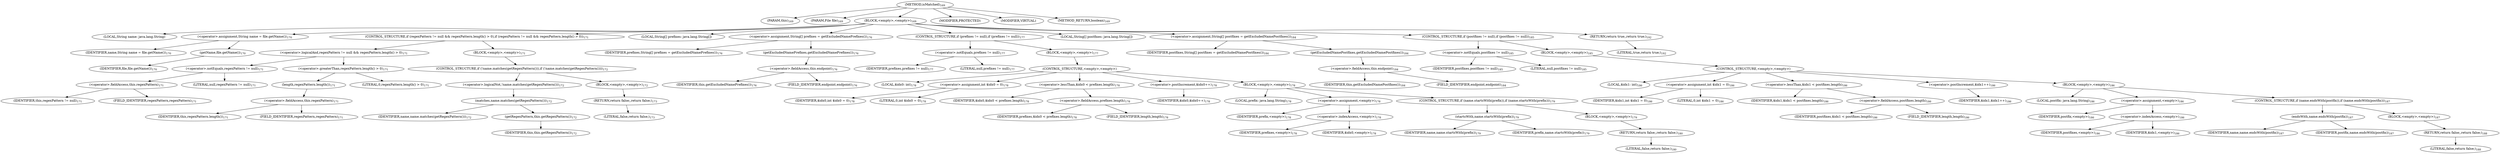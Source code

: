 digraph "isMatched" {  
"396" [label = <(METHOD,isMatched)<SUB>169</SUB>> ]
"22" [label = <(PARAM,this)<SUB>169</SUB>> ]
"397" [label = <(PARAM,File file)<SUB>169</SUB>> ]
"398" [label = <(BLOCK,&lt;empty&gt;,&lt;empty&gt;)<SUB>169</SUB>> ]
"399" [label = <(LOCAL,String name: java.lang.String)> ]
"400" [label = <(&lt;operator&gt;.assignment,String name = file.getName())<SUB>170</SUB>> ]
"401" [label = <(IDENTIFIER,name,String name = file.getName())<SUB>170</SUB>> ]
"402" [label = <(getName,file.getName())<SUB>170</SUB>> ]
"403" [label = <(IDENTIFIER,file,file.getName())<SUB>170</SUB>> ]
"404" [label = <(CONTROL_STRUCTURE,if (regexPattern != null &amp;&amp; regexPattern.length() &gt; 0),if (regexPattern != null &amp;&amp; regexPattern.length() &gt; 0))<SUB>171</SUB>> ]
"405" [label = <(&lt;operator&gt;.logicalAnd,regexPattern != null &amp;&amp; regexPattern.length() &gt; 0)<SUB>171</SUB>> ]
"406" [label = <(&lt;operator&gt;.notEquals,regexPattern != null)<SUB>171</SUB>> ]
"407" [label = <(&lt;operator&gt;.fieldAccess,this.regexPattern)<SUB>171</SUB>> ]
"408" [label = <(IDENTIFIER,this,regexPattern != null)<SUB>171</SUB>> ]
"409" [label = <(FIELD_IDENTIFIER,regexPattern,regexPattern)<SUB>171</SUB>> ]
"410" [label = <(LITERAL,null,regexPattern != null)<SUB>171</SUB>> ]
"411" [label = <(&lt;operator&gt;.greaterThan,regexPattern.length() &gt; 0)<SUB>171</SUB>> ]
"412" [label = <(length,regexPattern.length())<SUB>171</SUB>> ]
"413" [label = <(&lt;operator&gt;.fieldAccess,this.regexPattern)<SUB>171</SUB>> ]
"414" [label = <(IDENTIFIER,this,regexPattern.length())<SUB>171</SUB>> ]
"415" [label = <(FIELD_IDENTIFIER,regexPattern,regexPattern)<SUB>171</SUB>> ]
"416" [label = <(LITERAL,0,regexPattern.length() &gt; 0)<SUB>171</SUB>> ]
"417" [label = <(BLOCK,&lt;empty&gt;,&lt;empty&gt;)<SUB>171</SUB>> ]
"418" [label = <(CONTROL_STRUCTURE,if (!name.matches(getRegexPattern())),if (!name.matches(getRegexPattern())))<SUB>172</SUB>> ]
"419" [label = <(&lt;operator&gt;.logicalNot,!name.matches(getRegexPattern()))<SUB>172</SUB>> ]
"420" [label = <(matches,name.matches(getRegexPattern()))<SUB>172</SUB>> ]
"421" [label = <(IDENTIFIER,name,name.matches(getRegexPattern()))<SUB>172</SUB>> ]
"422" [label = <(getRegexPattern,this.getRegexPattern())<SUB>172</SUB>> ]
"21" [label = <(IDENTIFIER,this,this.getRegexPattern())<SUB>172</SUB>> ]
"423" [label = <(BLOCK,&lt;empty&gt;,&lt;empty&gt;)<SUB>172</SUB>> ]
"424" [label = <(RETURN,return false;,return false;)<SUB>173</SUB>> ]
"425" [label = <(LITERAL,false,return false;)<SUB>173</SUB>> ]
"426" [label = <(LOCAL,String[] prefixes: java.lang.String[])> ]
"427" [label = <(&lt;operator&gt;.assignment,String[] prefixes = getExcludedNamePrefixes())<SUB>176</SUB>> ]
"428" [label = <(IDENTIFIER,prefixes,String[] prefixes = getExcludedNamePrefixes())<SUB>176</SUB>> ]
"429" [label = <(getExcludedNamePrefixes,getExcludedNamePrefixes())<SUB>176</SUB>> ]
"430" [label = <(&lt;operator&gt;.fieldAccess,this.endpoint)<SUB>176</SUB>> ]
"431" [label = <(IDENTIFIER,this,getExcludedNamePrefixes())<SUB>176</SUB>> ]
"432" [label = <(FIELD_IDENTIFIER,endpoint,endpoint)<SUB>176</SUB>> ]
"433" [label = <(CONTROL_STRUCTURE,if (prefixes != null),if (prefixes != null))<SUB>177</SUB>> ]
"434" [label = <(&lt;operator&gt;.notEquals,prefixes != null)<SUB>177</SUB>> ]
"435" [label = <(IDENTIFIER,prefixes,prefixes != null)<SUB>177</SUB>> ]
"436" [label = <(LITERAL,null,prefixes != null)<SUB>177</SUB>> ]
"437" [label = <(BLOCK,&lt;empty&gt;,&lt;empty&gt;)<SUB>177</SUB>> ]
"438" [label = <(CONTROL_STRUCTURE,&lt;empty&gt;,&lt;empty&gt;)> ]
"439" [label = <(LOCAL,$idx0: int)<SUB>178</SUB>> ]
"440" [label = <(&lt;operator&gt;.assignment,int $idx0 = 0)<SUB>178</SUB>> ]
"441" [label = <(IDENTIFIER,$idx0,int $idx0 = 0)<SUB>178</SUB>> ]
"442" [label = <(LITERAL,0,int $idx0 = 0)<SUB>178</SUB>> ]
"443" [label = <(&lt;operator&gt;.lessThan,$idx0 &lt; prefixes.length)<SUB>178</SUB>> ]
"444" [label = <(IDENTIFIER,$idx0,$idx0 &lt; prefixes.length)<SUB>178</SUB>> ]
"445" [label = <(&lt;operator&gt;.fieldAccess,prefixes.length)<SUB>178</SUB>> ]
"446" [label = <(IDENTIFIER,prefixes,$idx0 &lt; prefixes.length)<SUB>178</SUB>> ]
"447" [label = <(FIELD_IDENTIFIER,length,length)<SUB>178</SUB>> ]
"448" [label = <(&lt;operator&gt;.postIncrement,$idx0++)<SUB>178</SUB>> ]
"449" [label = <(IDENTIFIER,$idx0,$idx0++)<SUB>178</SUB>> ]
"450" [label = <(BLOCK,&lt;empty&gt;,&lt;empty&gt;)<SUB>178</SUB>> ]
"451" [label = <(LOCAL,prefix: java.lang.String)<SUB>178</SUB>> ]
"452" [label = <(&lt;operator&gt;.assignment,&lt;empty&gt;)<SUB>178</SUB>> ]
"453" [label = <(IDENTIFIER,prefix,&lt;empty&gt;)<SUB>178</SUB>> ]
"454" [label = <(&lt;operator&gt;.indexAccess,&lt;empty&gt;)<SUB>178</SUB>> ]
"455" [label = <(IDENTIFIER,prefixes,&lt;empty&gt;)<SUB>178</SUB>> ]
"456" [label = <(IDENTIFIER,$idx0,&lt;empty&gt;)<SUB>178</SUB>> ]
"457" [label = <(CONTROL_STRUCTURE,if (name.startsWith(prefix)),if (name.startsWith(prefix)))<SUB>179</SUB>> ]
"458" [label = <(startsWith,name.startsWith(prefix))<SUB>179</SUB>> ]
"459" [label = <(IDENTIFIER,name,name.startsWith(prefix))<SUB>179</SUB>> ]
"460" [label = <(IDENTIFIER,prefix,name.startsWith(prefix))<SUB>179</SUB>> ]
"461" [label = <(BLOCK,&lt;empty&gt;,&lt;empty&gt;)<SUB>179</SUB>> ]
"462" [label = <(RETURN,return false;,return false;)<SUB>180</SUB>> ]
"463" [label = <(LITERAL,false,return false;)<SUB>180</SUB>> ]
"464" [label = <(LOCAL,String[] postfixes: java.lang.String[])> ]
"465" [label = <(&lt;operator&gt;.assignment,String[] postfixes = getExcludedNamePostfixes())<SUB>184</SUB>> ]
"466" [label = <(IDENTIFIER,postfixes,String[] postfixes = getExcludedNamePostfixes())<SUB>184</SUB>> ]
"467" [label = <(getExcludedNamePostfixes,getExcludedNamePostfixes())<SUB>184</SUB>> ]
"468" [label = <(&lt;operator&gt;.fieldAccess,this.endpoint)<SUB>184</SUB>> ]
"469" [label = <(IDENTIFIER,this,getExcludedNamePostfixes())<SUB>184</SUB>> ]
"470" [label = <(FIELD_IDENTIFIER,endpoint,endpoint)<SUB>184</SUB>> ]
"471" [label = <(CONTROL_STRUCTURE,if (postfixes != null),if (postfixes != null))<SUB>185</SUB>> ]
"472" [label = <(&lt;operator&gt;.notEquals,postfixes != null)<SUB>185</SUB>> ]
"473" [label = <(IDENTIFIER,postfixes,postfixes != null)<SUB>185</SUB>> ]
"474" [label = <(LITERAL,null,postfixes != null)<SUB>185</SUB>> ]
"475" [label = <(BLOCK,&lt;empty&gt;,&lt;empty&gt;)<SUB>185</SUB>> ]
"476" [label = <(CONTROL_STRUCTURE,&lt;empty&gt;,&lt;empty&gt;)> ]
"477" [label = <(LOCAL,$idx1: int)<SUB>186</SUB>> ]
"478" [label = <(&lt;operator&gt;.assignment,int $idx1 = 0)<SUB>186</SUB>> ]
"479" [label = <(IDENTIFIER,$idx1,int $idx1 = 0)<SUB>186</SUB>> ]
"480" [label = <(LITERAL,0,int $idx1 = 0)<SUB>186</SUB>> ]
"481" [label = <(&lt;operator&gt;.lessThan,$idx1 &lt; postfixes.length)<SUB>186</SUB>> ]
"482" [label = <(IDENTIFIER,$idx1,$idx1 &lt; postfixes.length)<SUB>186</SUB>> ]
"483" [label = <(&lt;operator&gt;.fieldAccess,postfixes.length)<SUB>186</SUB>> ]
"484" [label = <(IDENTIFIER,postfixes,$idx1 &lt; postfixes.length)<SUB>186</SUB>> ]
"485" [label = <(FIELD_IDENTIFIER,length,length)<SUB>186</SUB>> ]
"486" [label = <(&lt;operator&gt;.postIncrement,$idx1++)<SUB>186</SUB>> ]
"487" [label = <(IDENTIFIER,$idx1,$idx1++)<SUB>186</SUB>> ]
"488" [label = <(BLOCK,&lt;empty&gt;,&lt;empty&gt;)<SUB>186</SUB>> ]
"489" [label = <(LOCAL,postfix: java.lang.String)<SUB>186</SUB>> ]
"490" [label = <(&lt;operator&gt;.assignment,&lt;empty&gt;)<SUB>186</SUB>> ]
"491" [label = <(IDENTIFIER,postfix,&lt;empty&gt;)<SUB>186</SUB>> ]
"492" [label = <(&lt;operator&gt;.indexAccess,&lt;empty&gt;)<SUB>186</SUB>> ]
"493" [label = <(IDENTIFIER,postfixes,&lt;empty&gt;)<SUB>186</SUB>> ]
"494" [label = <(IDENTIFIER,$idx1,&lt;empty&gt;)<SUB>186</SUB>> ]
"495" [label = <(CONTROL_STRUCTURE,if (name.endsWith(postfix)),if (name.endsWith(postfix)))<SUB>187</SUB>> ]
"496" [label = <(endsWith,name.endsWith(postfix))<SUB>187</SUB>> ]
"497" [label = <(IDENTIFIER,name,name.endsWith(postfix))<SUB>187</SUB>> ]
"498" [label = <(IDENTIFIER,postfix,name.endsWith(postfix))<SUB>187</SUB>> ]
"499" [label = <(BLOCK,&lt;empty&gt;,&lt;empty&gt;)<SUB>187</SUB>> ]
"500" [label = <(RETURN,return false;,return false;)<SUB>188</SUB>> ]
"501" [label = <(LITERAL,false,return false;)<SUB>188</SUB>> ]
"502" [label = <(RETURN,return true;,return true;)<SUB>192</SUB>> ]
"503" [label = <(LITERAL,true,return true;)<SUB>192</SUB>> ]
"504" [label = <(MODIFIER,PROTECTED)> ]
"505" [label = <(MODIFIER,VIRTUAL)> ]
"506" [label = <(METHOD_RETURN,boolean)<SUB>169</SUB>> ]
  "396" -> "22" 
  "396" -> "397" 
  "396" -> "398" 
  "396" -> "504" 
  "396" -> "505" 
  "396" -> "506" 
  "398" -> "399" 
  "398" -> "400" 
  "398" -> "404" 
  "398" -> "426" 
  "398" -> "427" 
  "398" -> "433" 
  "398" -> "464" 
  "398" -> "465" 
  "398" -> "471" 
  "398" -> "502" 
  "400" -> "401" 
  "400" -> "402" 
  "402" -> "403" 
  "404" -> "405" 
  "404" -> "417" 
  "405" -> "406" 
  "405" -> "411" 
  "406" -> "407" 
  "406" -> "410" 
  "407" -> "408" 
  "407" -> "409" 
  "411" -> "412" 
  "411" -> "416" 
  "412" -> "413" 
  "413" -> "414" 
  "413" -> "415" 
  "417" -> "418" 
  "418" -> "419" 
  "418" -> "423" 
  "419" -> "420" 
  "420" -> "421" 
  "420" -> "422" 
  "422" -> "21" 
  "423" -> "424" 
  "424" -> "425" 
  "427" -> "428" 
  "427" -> "429" 
  "429" -> "430" 
  "430" -> "431" 
  "430" -> "432" 
  "433" -> "434" 
  "433" -> "437" 
  "434" -> "435" 
  "434" -> "436" 
  "437" -> "438" 
  "438" -> "439" 
  "438" -> "440" 
  "438" -> "443" 
  "438" -> "448" 
  "438" -> "450" 
  "440" -> "441" 
  "440" -> "442" 
  "443" -> "444" 
  "443" -> "445" 
  "445" -> "446" 
  "445" -> "447" 
  "448" -> "449" 
  "450" -> "451" 
  "450" -> "452" 
  "450" -> "457" 
  "452" -> "453" 
  "452" -> "454" 
  "454" -> "455" 
  "454" -> "456" 
  "457" -> "458" 
  "457" -> "461" 
  "458" -> "459" 
  "458" -> "460" 
  "461" -> "462" 
  "462" -> "463" 
  "465" -> "466" 
  "465" -> "467" 
  "467" -> "468" 
  "468" -> "469" 
  "468" -> "470" 
  "471" -> "472" 
  "471" -> "475" 
  "472" -> "473" 
  "472" -> "474" 
  "475" -> "476" 
  "476" -> "477" 
  "476" -> "478" 
  "476" -> "481" 
  "476" -> "486" 
  "476" -> "488" 
  "478" -> "479" 
  "478" -> "480" 
  "481" -> "482" 
  "481" -> "483" 
  "483" -> "484" 
  "483" -> "485" 
  "486" -> "487" 
  "488" -> "489" 
  "488" -> "490" 
  "488" -> "495" 
  "490" -> "491" 
  "490" -> "492" 
  "492" -> "493" 
  "492" -> "494" 
  "495" -> "496" 
  "495" -> "499" 
  "496" -> "497" 
  "496" -> "498" 
  "499" -> "500" 
  "500" -> "501" 
  "502" -> "503" 
}
